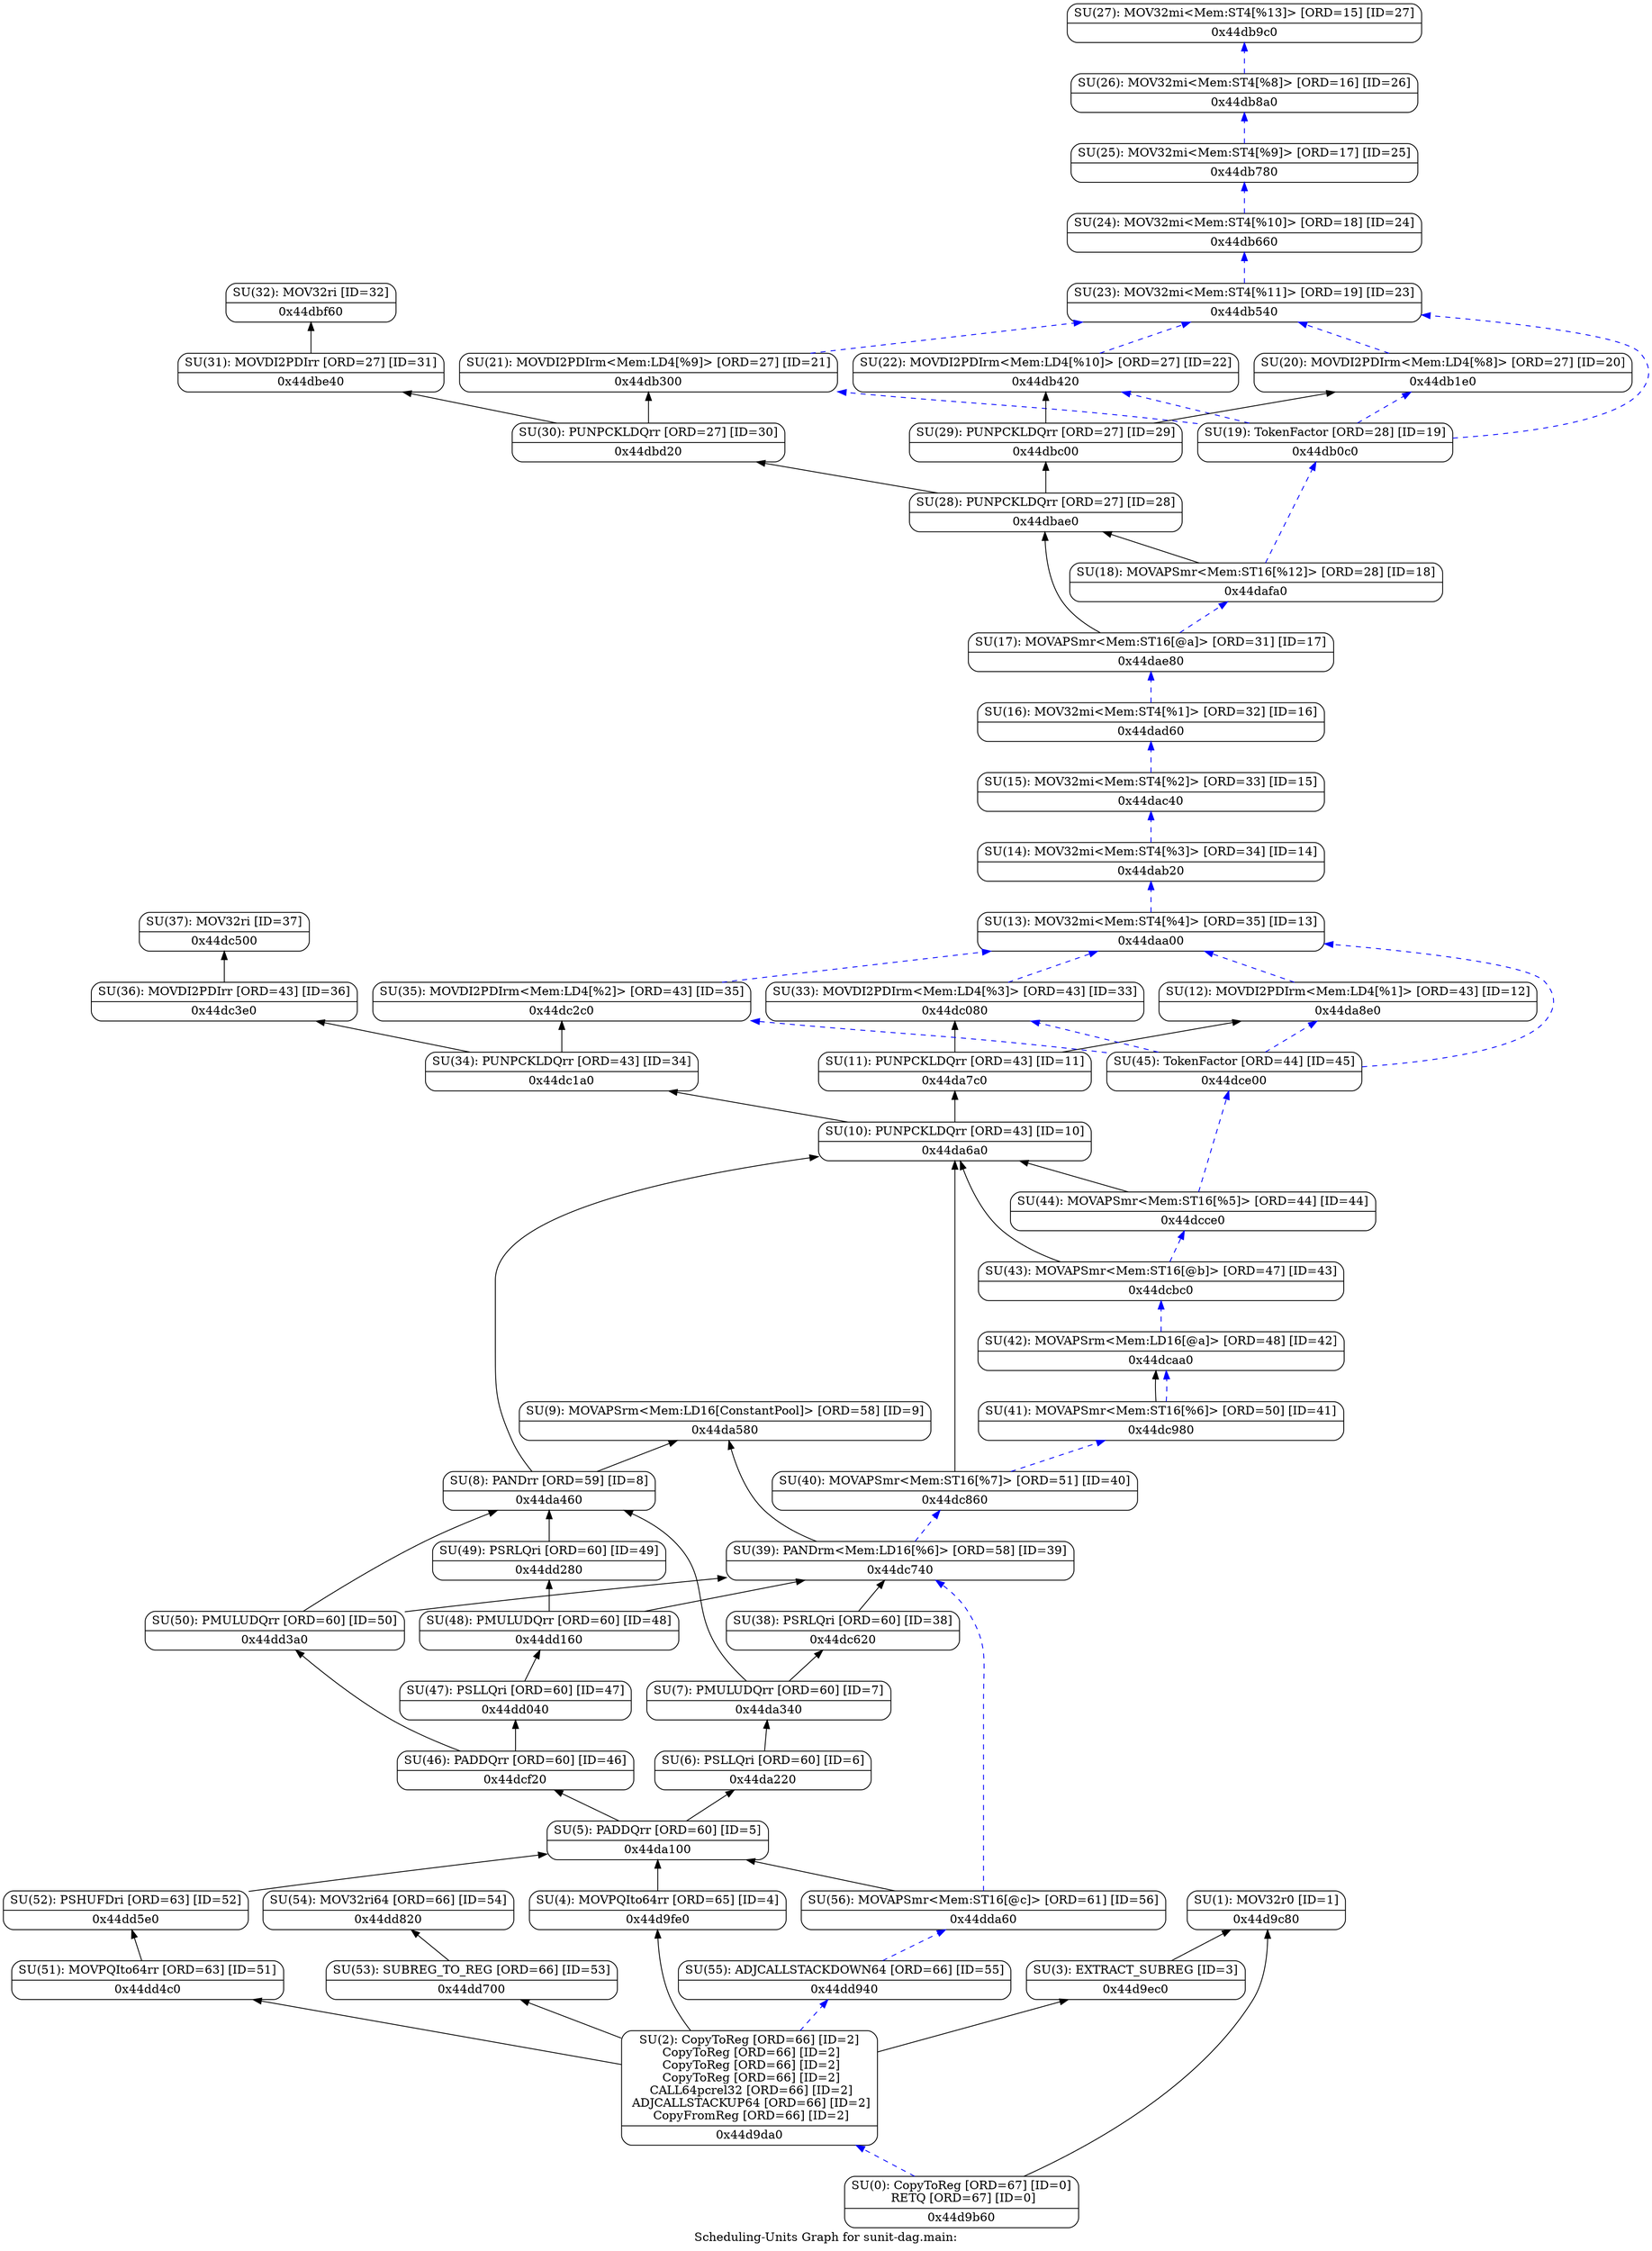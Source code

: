 digraph "Scheduling-Units Graph for sunit-dag.main:" {
	rankdir="BT";
	label="Scheduling-Units Graph for sunit-dag.main:";

	Node0x44d9b60 [shape=record,shape=Mrecord,label="{SU(0): CopyToReg [ORD=67] [ID=0]\n    RETQ [ORD=67] [ID=0]|0x44d9b60}"];
	Node0x44d9b60 -> Node0x44d9da0[color=blue,style=dashed];
	Node0x44d9b60 -> Node0x44d9c80;
	Node0x44d9c80 [shape=record,shape=Mrecord,label="{SU(1): MOV32r0 [ID=1]|0x44d9c80}"];
	Node0x44d9da0 [shape=record,shape=Mrecord,label="{SU(2): CopyToReg [ORD=66] [ID=2]\n    CopyToReg [ORD=66] [ID=2]\n    CopyToReg [ORD=66] [ID=2]\n    CopyToReg [ORD=66] [ID=2]\n    CALL64pcrel32 [ORD=66] [ID=2]\n    ADJCALLSTACKUP64 [ORD=66] [ID=2]\n    CopyFromReg [ORD=66] [ID=2]|0x44d9da0}"];
	Node0x44d9da0 -> Node0x44d9ec0;
	Node0x44d9da0 -> Node0x44d9fe0;
	Node0x44d9da0 -> Node0x44dd4c0;
	Node0x44d9da0 -> Node0x44dd940[color=blue,style=dashed];
	Node0x44d9da0 -> Node0x44dd700;
	Node0x44d9ec0 [shape=record,shape=Mrecord,label="{SU(3): EXTRACT_SUBREG [ID=3]|0x44d9ec0}"];
	Node0x44d9ec0 -> Node0x44d9c80;
	Node0x44d9fe0 [shape=record,shape=Mrecord,label="{SU(4): MOVPQIto64rr [ORD=65] [ID=4]|0x44d9fe0}"];
	Node0x44d9fe0 -> Node0x44da100;
	Node0x44da100 [shape=record,shape=Mrecord,label="{SU(5): PADDQrr [ORD=60] [ID=5]|0x44da100}"];
	Node0x44da100 -> Node0x44dcf20;
	Node0x44da100 -> Node0x44da220;
	Node0x44da220 [shape=record,shape=Mrecord,label="{SU(6): PSLLQri [ORD=60] [ID=6]|0x44da220}"];
	Node0x44da220 -> Node0x44da340;
	Node0x44da340 [shape=record,shape=Mrecord,label="{SU(7): PMULUDQrr [ORD=60] [ID=7]|0x44da340}"];
	Node0x44da340 -> Node0x44dc620;
	Node0x44da340 -> Node0x44da460;
	Node0x44da460 [shape=record,shape=Mrecord,label="{SU(8): PANDrr [ORD=59] [ID=8]|0x44da460}"];
	Node0x44da460 -> Node0x44da6a0;
	Node0x44da460 -> Node0x44da580;
	Node0x44da580 [shape=record,shape=Mrecord,label="{SU(9): MOVAPSrm\<Mem:LD16[ConstantPool]\> [ORD=58] [ID=9]|0x44da580}"];
	Node0x44da6a0 [shape=record,shape=Mrecord,label="{SU(10): PUNPCKLDQrr [ORD=43] [ID=10]|0x44da6a0}"];
	Node0x44da6a0 -> Node0x44dc1a0;
	Node0x44da6a0 -> Node0x44da7c0;
	Node0x44da7c0 [shape=record,shape=Mrecord,label="{SU(11): PUNPCKLDQrr [ORD=43] [ID=11]|0x44da7c0}"];
	Node0x44da7c0 -> Node0x44dc080;
	Node0x44da7c0 -> Node0x44da8e0;
	Node0x44da8e0 [shape=record,shape=Mrecord,label="{SU(12): MOVDI2PDIrm\<Mem:LD4[%1]\> [ORD=43] [ID=12]|0x44da8e0}"];
	Node0x44da8e0 -> Node0x44daa00[color=blue,style=dashed];
	Node0x44daa00 [shape=record,shape=Mrecord,label="{SU(13): MOV32mi\<Mem:ST4[%4]\> [ORD=35] [ID=13]|0x44daa00}"];
	Node0x44daa00 -> Node0x44dab20[color=blue,style=dashed];
	Node0x44dab20 [shape=record,shape=Mrecord,label="{SU(14): MOV32mi\<Mem:ST4[%3]\> [ORD=34] [ID=14]|0x44dab20}"];
	Node0x44dab20 -> Node0x44dac40[color=blue,style=dashed];
	Node0x44dac40 [shape=record,shape=Mrecord,label="{SU(15): MOV32mi\<Mem:ST4[%2]\> [ORD=33] [ID=15]|0x44dac40}"];
	Node0x44dac40 -> Node0x44dad60[color=blue,style=dashed];
	Node0x44dad60 [shape=record,shape=Mrecord,label="{SU(16): MOV32mi\<Mem:ST4[%1]\> [ORD=32] [ID=16]|0x44dad60}"];
	Node0x44dad60 -> Node0x44dae80[color=blue,style=dashed];
	Node0x44dae80 [shape=record,shape=Mrecord,label="{SU(17): MOVAPSmr\<Mem:ST16[@a]\> [ORD=31] [ID=17]|0x44dae80}"];
	Node0x44dae80 -> Node0x44dbae0;
	Node0x44dae80 -> Node0x44dafa0[color=blue,style=dashed];
	Node0x44dafa0 [shape=record,shape=Mrecord,label="{SU(18): MOVAPSmr\<Mem:ST16[%12]\> [ORD=28] [ID=18]|0x44dafa0}"];
	Node0x44dafa0 -> Node0x44dbae0;
	Node0x44dafa0 -> Node0x44db0c0[color=blue,style=dashed];
	Node0x44db0c0 [shape=record,shape=Mrecord,label="{SU(19): TokenFactor [ORD=28] [ID=19]|0x44db0c0}"];
	Node0x44db0c0 -> Node0x44db540[color=blue,style=dashed];
	Node0x44db0c0 -> Node0x44db420[color=blue,style=dashed];
	Node0x44db0c0 -> Node0x44db300[color=blue,style=dashed];
	Node0x44db0c0 -> Node0x44db1e0[color=blue,style=dashed];
	Node0x44db1e0 [shape=record,shape=Mrecord,label="{SU(20): MOVDI2PDIrm\<Mem:LD4[%8]\> [ORD=27] [ID=20]|0x44db1e0}"];
	Node0x44db1e0 -> Node0x44db540[color=blue,style=dashed];
	Node0x44db300 [shape=record,shape=Mrecord,label="{SU(21): MOVDI2PDIrm\<Mem:LD4[%9]\> [ORD=27] [ID=21]|0x44db300}"];
	Node0x44db300 -> Node0x44db540[color=blue,style=dashed];
	Node0x44db420 [shape=record,shape=Mrecord,label="{SU(22): MOVDI2PDIrm\<Mem:LD4[%10]\> [ORD=27] [ID=22]|0x44db420}"];
	Node0x44db420 -> Node0x44db540[color=blue,style=dashed];
	Node0x44db540 [shape=record,shape=Mrecord,label="{SU(23): MOV32mi\<Mem:ST4[%11]\> [ORD=19] [ID=23]|0x44db540}"];
	Node0x44db540 -> Node0x44db660[color=blue,style=dashed];
	Node0x44db660 [shape=record,shape=Mrecord,label="{SU(24): MOV32mi\<Mem:ST4[%10]\> [ORD=18] [ID=24]|0x44db660}"];
	Node0x44db660 -> Node0x44db780[color=blue,style=dashed];
	Node0x44db780 [shape=record,shape=Mrecord,label="{SU(25): MOV32mi\<Mem:ST4[%9]\> [ORD=17] [ID=25]|0x44db780}"];
	Node0x44db780 -> Node0x44db8a0[color=blue,style=dashed];
	Node0x44db8a0 [shape=record,shape=Mrecord,label="{SU(26): MOV32mi\<Mem:ST4[%8]\> [ORD=16] [ID=26]|0x44db8a0}"];
	Node0x44db8a0 -> Node0x44db9c0[color=blue,style=dashed];
	Node0x44db9c0 [shape=record,shape=Mrecord,label="{SU(27): MOV32mi\<Mem:ST4[%13]\> [ORD=15] [ID=27]|0x44db9c0}"];
	Node0x44dbae0 [shape=record,shape=Mrecord,label="{SU(28): PUNPCKLDQrr [ORD=27] [ID=28]|0x44dbae0}"];
	Node0x44dbae0 -> Node0x44dbd20;
	Node0x44dbae0 -> Node0x44dbc00;
	Node0x44dbc00 [shape=record,shape=Mrecord,label="{SU(29): PUNPCKLDQrr [ORD=27] [ID=29]|0x44dbc00}"];
	Node0x44dbc00 -> Node0x44db420;
	Node0x44dbc00 -> Node0x44db1e0;
	Node0x44dbd20 [shape=record,shape=Mrecord,label="{SU(30): PUNPCKLDQrr [ORD=27] [ID=30]|0x44dbd20}"];
	Node0x44dbd20 -> Node0x44dbe40;
	Node0x44dbd20 -> Node0x44db300;
	Node0x44dbe40 [shape=record,shape=Mrecord,label="{SU(31): MOVDI2PDIrr [ORD=27] [ID=31]|0x44dbe40}"];
	Node0x44dbe40 -> Node0x44dbf60;
	Node0x44dbf60 [shape=record,shape=Mrecord,label="{SU(32): MOV32ri [ID=32]|0x44dbf60}"];
	Node0x44dc080 [shape=record,shape=Mrecord,label="{SU(33): MOVDI2PDIrm\<Mem:LD4[%3]\> [ORD=43] [ID=33]|0x44dc080}"];
	Node0x44dc080 -> Node0x44daa00[color=blue,style=dashed];
	Node0x44dc1a0 [shape=record,shape=Mrecord,label="{SU(34): PUNPCKLDQrr [ORD=43] [ID=34]|0x44dc1a0}"];
	Node0x44dc1a0 -> Node0x44dc3e0;
	Node0x44dc1a0 -> Node0x44dc2c0;
	Node0x44dc2c0 [shape=record,shape=Mrecord,label="{SU(35): MOVDI2PDIrm\<Mem:LD4[%2]\> [ORD=43] [ID=35]|0x44dc2c0}"];
	Node0x44dc2c0 -> Node0x44daa00[color=blue,style=dashed];
	Node0x44dc3e0 [shape=record,shape=Mrecord,label="{SU(36): MOVDI2PDIrr [ORD=43] [ID=36]|0x44dc3e0}"];
	Node0x44dc3e0 -> Node0x44dc500;
	Node0x44dc500 [shape=record,shape=Mrecord,label="{SU(37): MOV32ri [ID=37]|0x44dc500}"];
	Node0x44dc620 [shape=record,shape=Mrecord,label="{SU(38): PSRLQri [ORD=60] [ID=38]|0x44dc620}"];
	Node0x44dc620 -> Node0x44dc740;
	Node0x44dc740 [shape=record,shape=Mrecord,label="{SU(39): PANDrm\<Mem:LD16[%6]\> [ORD=58] [ID=39]|0x44dc740}"];
	Node0x44dc740 -> Node0x44da580;
	Node0x44dc740 -> Node0x44dc860[color=blue,style=dashed];
	Node0x44dc860 [shape=record,shape=Mrecord,label="{SU(40): MOVAPSmr\<Mem:ST16[%7]\> [ORD=51] [ID=40]|0x44dc860}"];
	Node0x44dc860 -> Node0x44da6a0;
	Node0x44dc860 -> Node0x44dc980[color=blue,style=dashed];
	Node0x44dc980 [shape=record,shape=Mrecord,label="{SU(41): MOVAPSmr\<Mem:ST16[%6]\> [ORD=50] [ID=41]|0x44dc980}"];
	Node0x44dc980 -> Node0x44dcaa0;
	Node0x44dc980 -> Node0x44dcaa0[color=blue,style=dashed];
	Node0x44dcaa0 [shape=record,shape=Mrecord,label="{SU(42): MOVAPSrm\<Mem:LD16[@a]\> [ORD=48] [ID=42]|0x44dcaa0}"];
	Node0x44dcaa0 -> Node0x44dcbc0[color=blue,style=dashed];
	Node0x44dcbc0 [shape=record,shape=Mrecord,label="{SU(43): MOVAPSmr\<Mem:ST16[@b]\> [ORD=47] [ID=43]|0x44dcbc0}"];
	Node0x44dcbc0 -> Node0x44da6a0;
	Node0x44dcbc0 -> Node0x44dcce0[color=blue,style=dashed];
	Node0x44dcce0 [shape=record,shape=Mrecord,label="{SU(44): MOVAPSmr\<Mem:ST16[%5]\> [ORD=44] [ID=44]|0x44dcce0}"];
	Node0x44dcce0 -> Node0x44da6a0;
	Node0x44dcce0 -> Node0x44dce00[color=blue,style=dashed];
	Node0x44dce00 [shape=record,shape=Mrecord,label="{SU(45): TokenFactor [ORD=44] [ID=45]|0x44dce00}"];
	Node0x44dce00 -> Node0x44daa00[color=blue,style=dashed];
	Node0x44dce00 -> Node0x44dc080[color=blue,style=dashed];
	Node0x44dce00 -> Node0x44dc2c0[color=blue,style=dashed];
	Node0x44dce00 -> Node0x44da8e0[color=blue,style=dashed];
	Node0x44dcf20 [shape=record,shape=Mrecord,label="{SU(46): PADDQrr [ORD=60] [ID=46]|0x44dcf20}"];
	Node0x44dcf20 -> Node0x44dd3a0;
	Node0x44dcf20 -> Node0x44dd040;
	Node0x44dd040 [shape=record,shape=Mrecord,label="{SU(47): PSLLQri [ORD=60] [ID=47]|0x44dd040}"];
	Node0x44dd040 -> Node0x44dd160;
	Node0x44dd160 [shape=record,shape=Mrecord,label="{SU(48): PMULUDQrr [ORD=60] [ID=48]|0x44dd160}"];
	Node0x44dd160 -> Node0x44dc740;
	Node0x44dd160 -> Node0x44dd280;
	Node0x44dd280 [shape=record,shape=Mrecord,label="{SU(49): PSRLQri [ORD=60] [ID=49]|0x44dd280}"];
	Node0x44dd280 -> Node0x44da460;
	Node0x44dd3a0 [shape=record,shape=Mrecord,label="{SU(50): PMULUDQrr [ORD=60] [ID=50]|0x44dd3a0}"];
	Node0x44dd3a0 -> Node0x44dc740;
	Node0x44dd3a0 -> Node0x44da460;
	Node0x44dd4c0 [shape=record,shape=Mrecord,label="{SU(51): MOVPQIto64rr [ORD=63] [ID=51]|0x44dd4c0}"];
	Node0x44dd4c0 -> Node0x44dd5e0;
	Node0x44dd5e0 [shape=record,shape=Mrecord,label="{SU(52): PSHUFDri [ORD=63] [ID=52]|0x44dd5e0}"];
	Node0x44dd5e0 -> Node0x44da100;
	Node0x44dd700 [shape=record,shape=Mrecord,label="{SU(53): SUBREG_TO_REG [ORD=66] [ID=53]|0x44dd700}"];
	Node0x44dd700 -> Node0x44dd820;
	Node0x44dd820 [shape=record,shape=Mrecord,label="{SU(54): MOV32ri64 [ORD=66] [ID=54]|0x44dd820}"];
	Node0x44dd940 [shape=record,shape=Mrecord,label="{SU(55): ADJCALLSTACKDOWN64 [ORD=66] [ID=55]|0x44dd940}"];
	Node0x44dd940 -> Node0x44dda60[color=blue,style=dashed];
	Node0x44dda60 [shape=record,shape=Mrecord,label="{SU(56): MOVAPSmr\<Mem:ST16[@c]\> [ORD=61] [ID=56]|0x44dda60}"];
	Node0x44dda60 -> Node0x44da100;
	Node0x44dda60 -> Node0x44dc740[color=blue,style=dashed];
}
